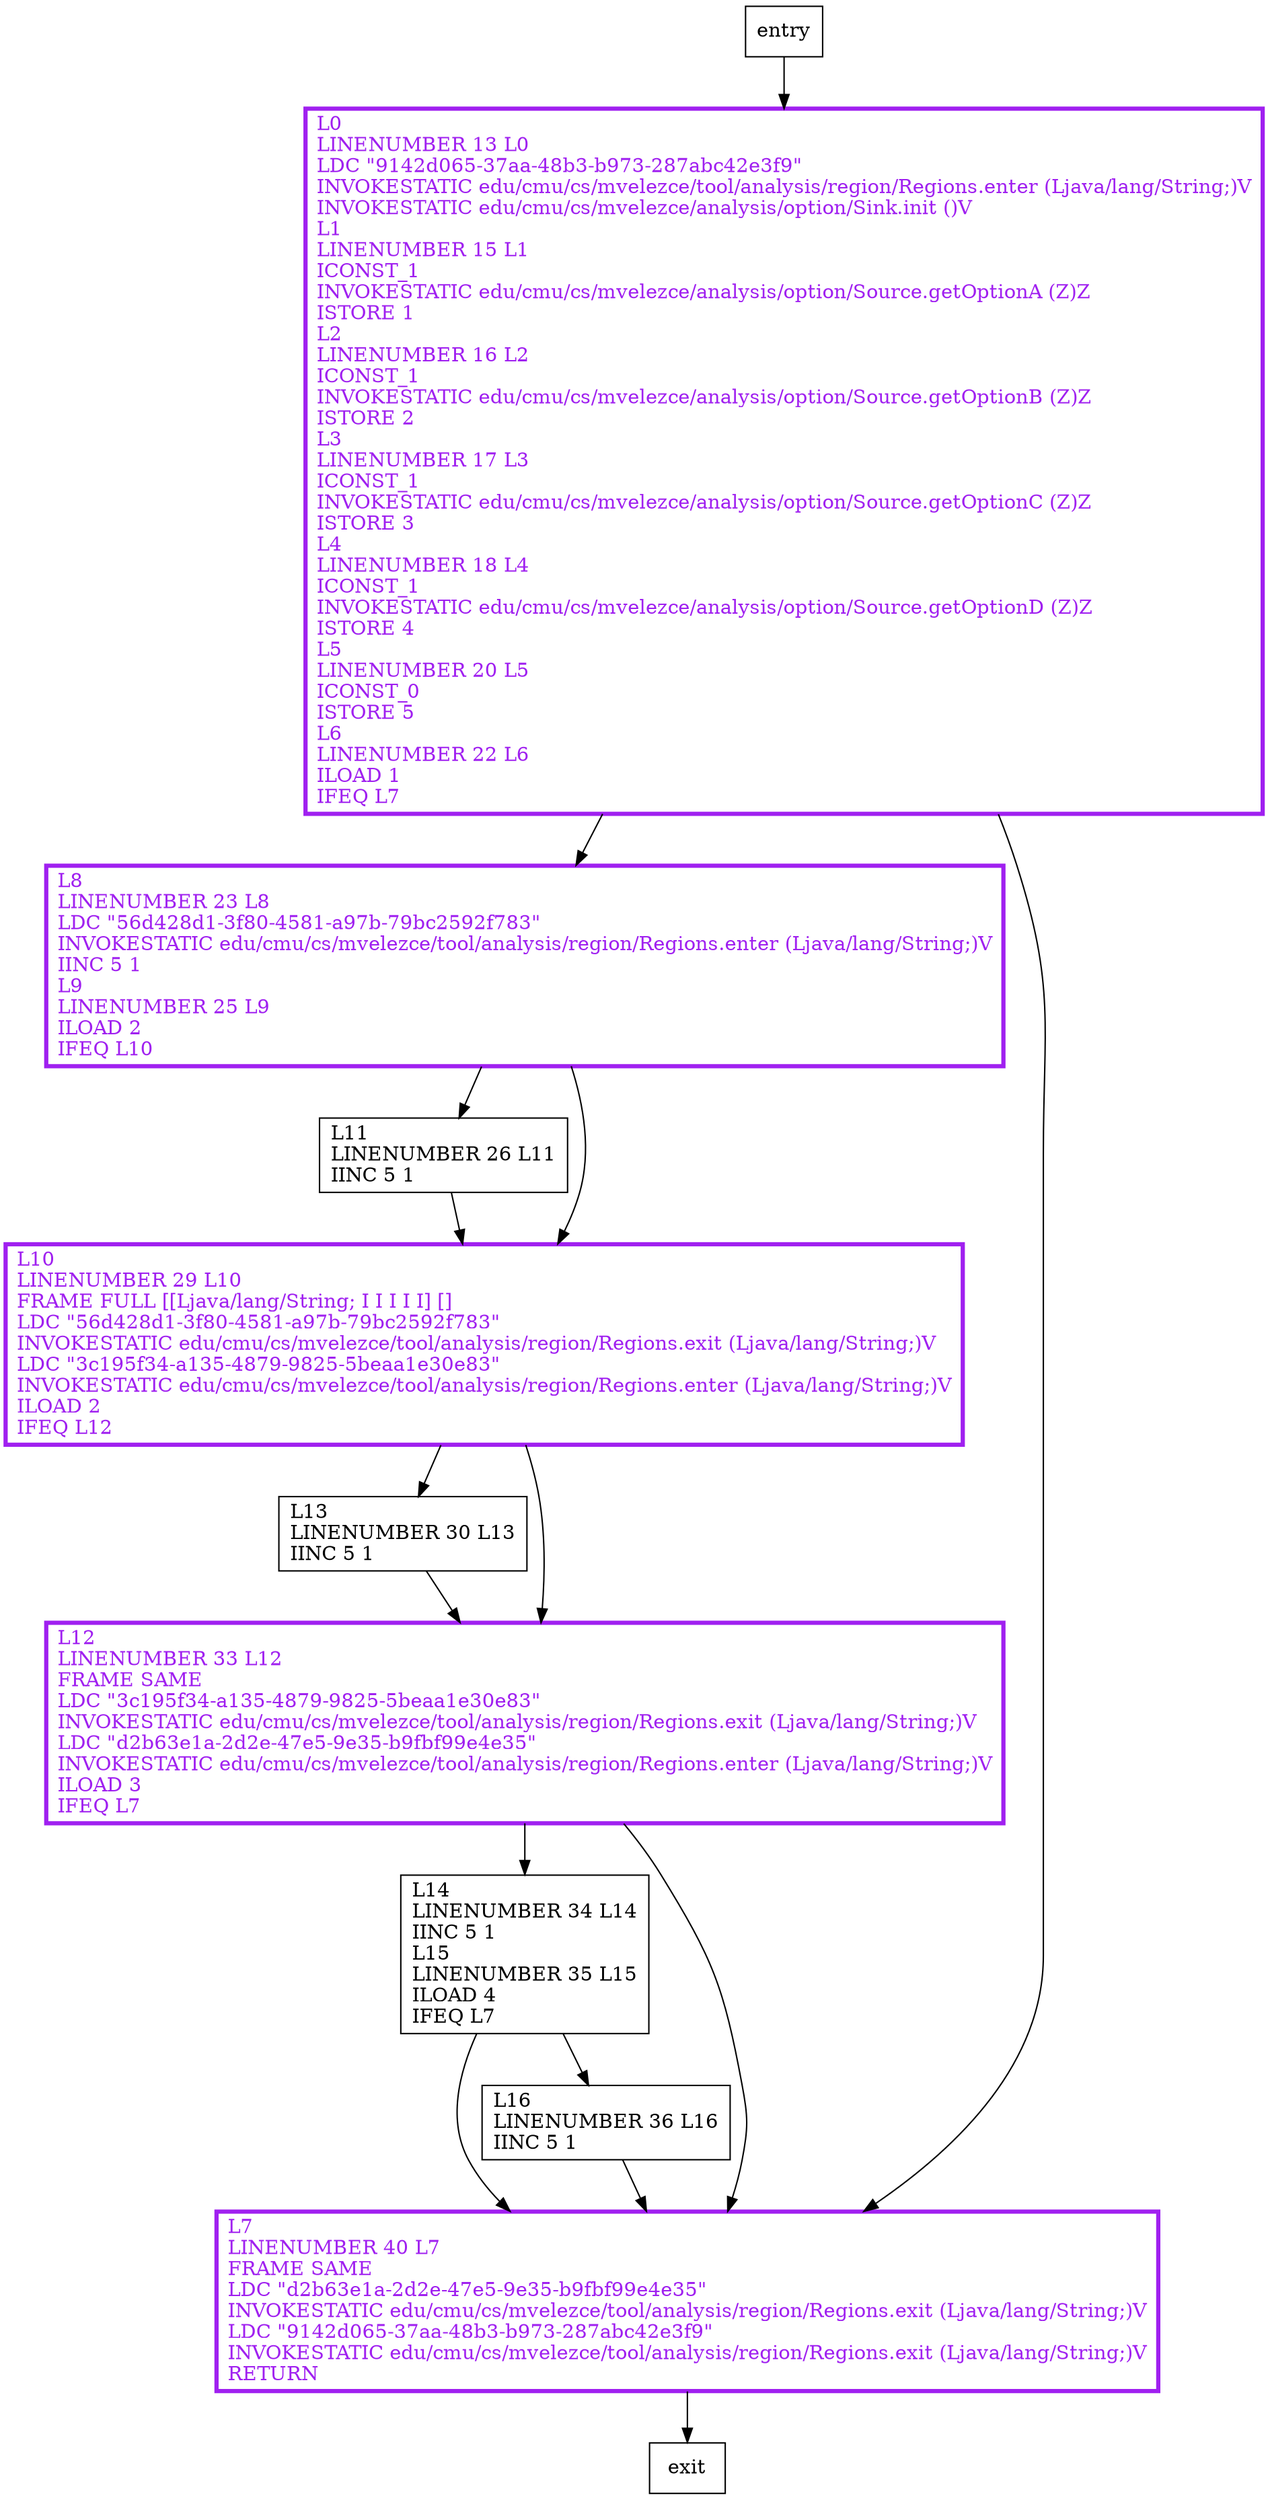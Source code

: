 digraph main {
node [shape=record];
1424082571 [label="L13\lLINENUMBER 30 L13\lIINC 5 1\l"];
120478350 [label="L12\lLINENUMBER 33 L12\lFRAME SAME\lLDC \"3c195f34-a135-4879-9825-5beaa1e30e83\"\lINVOKESTATIC edu/cmu/cs/mvelezce/tool/analysis/region/Regions.exit (Ljava/lang/String;)V\lLDC \"d2b63e1a-2d2e-47e5-9e35-b9fbf99e4e35\"\lINVOKESTATIC edu/cmu/cs/mvelezce/tool/analysis/region/Regions.enter (Ljava/lang/String;)V\lILOAD 3\lIFEQ L7\l"];
194707680 [label="L8\lLINENUMBER 23 L8\lLDC \"56d428d1-3f80-4581-a97b-79bc2592f783\"\lINVOKESTATIC edu/cmu/cs/mvelezce/tool/analysis/region/Regions.enter (Ljava/lang/String;)V\lIINC 5 1\lL9\lLINENUMBER 25 L9\lILOAD 2\lIFEQ L10\l"];
1403700359 [label="L14\lLINENUMBER 34 L14\lIINC 5 1\lL15\lLINENUMBER 35 L15\lILOAD 4\lIFEQ L7\l"];
2102368942 [label="L11\lLINENUMBER 26 L11\lIINC 5 1\l"];
1349182676 [label="L10\lLINENUMBER 29 L10\lFRAME FULL [[Ljava/lang/String; I I I I I] []\lLDC \"56d428d1-3f80-4581-a97b-79bc2592f783\"\lINVOKESTATIC edu/cmu/cs/mvelezce/tool/analysis/region/Regions.exit (Ljava/lang/String;)V\lLDC \"3c195f34-a135-4879-9825-5beaa1e30e83\"\lINVOKESTATIC edu/cmu/cs/mvelezce/tool/analysis/region/Regions.enter (Ljava/lang/String;)V\lILOAD 2\lIFEQ L12\l"];
335359181 [label="L7\lLINENUMBER 40 L7\lFRAME SAME\lLDC \"d2b63e1a-2d2e-47e5-9e35-b9fbf99e4e35\"\lINVOKESTATIC edu/cmu/cs/mvelezce/tool/analysis/region/Regions.exit (Ljava/lang/String;)V\lLDC \"9142d065-37aa-48b3-b973-287abc42e3f9\"\lINVOKESTATIC edu/cmu/cs/mvelezce/tool/analysis/region/Regions.exit (Ljava/lang/String;)V\lRETURN\l"];
1387380406 [label="L16\lLINENUMBER 36 L16\lIINC 5 1\l"];
1219273867 [label="L0\lLINENUMBER 13 L0\lLDC \"9142d065-37aa-48b3-b973-287abc42e3f9\"\lINVOKESTATIC edu/cmu/cs/mvelezce/tool/analysis/region/Regions.enter (Ljava/lang/String;)V\lINVOKESTATIC edu/cmu/cs/mvelezce/analysis/option/Sink.init ()V\lL1\lLINENUMBER 15 L1\lICONST_1\lINVOKESTATIC edu/cmu/cs/mvelezce/analysis/option/Source.getOptionA (Z)Z\lISTORE 1\lL2\lLINENUMBER 16 L2\lICONST_1\lINVOKESTATIC edu/cmu/cs/mvelezce/analysis/option/Source.getOptionB (Z)Z\lISTORE 2\lL3\lLINENUMBER 17 L3\lICONST_1\lINVOKESTATIC edu/cmu/cs/mvelezce/analysis/option/Source.getOptionC (Z)Z\lISTORE 3\lL4\lLINENUMBER 18 L4\lICONST_1\lINVOKESTATIC edu/cmu/cs/mvelezce/analysis/option/Source.getOptionD (Z)Z\lISTORE 4\lL5\lLINENUMBER 20 L5\lICONST_0\lISTORE 5\lL6\lLINENUMBER 22 L6\lILOAD 1\lIFEQ L7\l"];
entry;
exit;
entry -> 1219273867;
1424082571 -> 120478350;
120478350 -> 1403700359;
120478350 -> 335359181;
194707680 -> 2102368942;
194707680 -> 1349182676;
1403700359 -> 335359181;
1403700359 -> 1387380406;
2102368942 -> 1349182676;
1349182676 -> 1424082571;
1349182676 -> 120478350;
335359181 -> exit;
1387380406 -> 335359181;
1219273867 -> 194707680;
1219273867 -> 335359181;
120478350[fontcolor="purple", penwidth=3, color="purple"];
194707680[fontcolor="purple", penwidth=3, color="purple"];
1349182676[fontcolor="purple", penwidth=3, color="purple"];
335359181[fontcolor="purple", penwidth=3, color="purple"];
1219273867[fontcolor="purple", penwidth=3, color="purple"];
}

